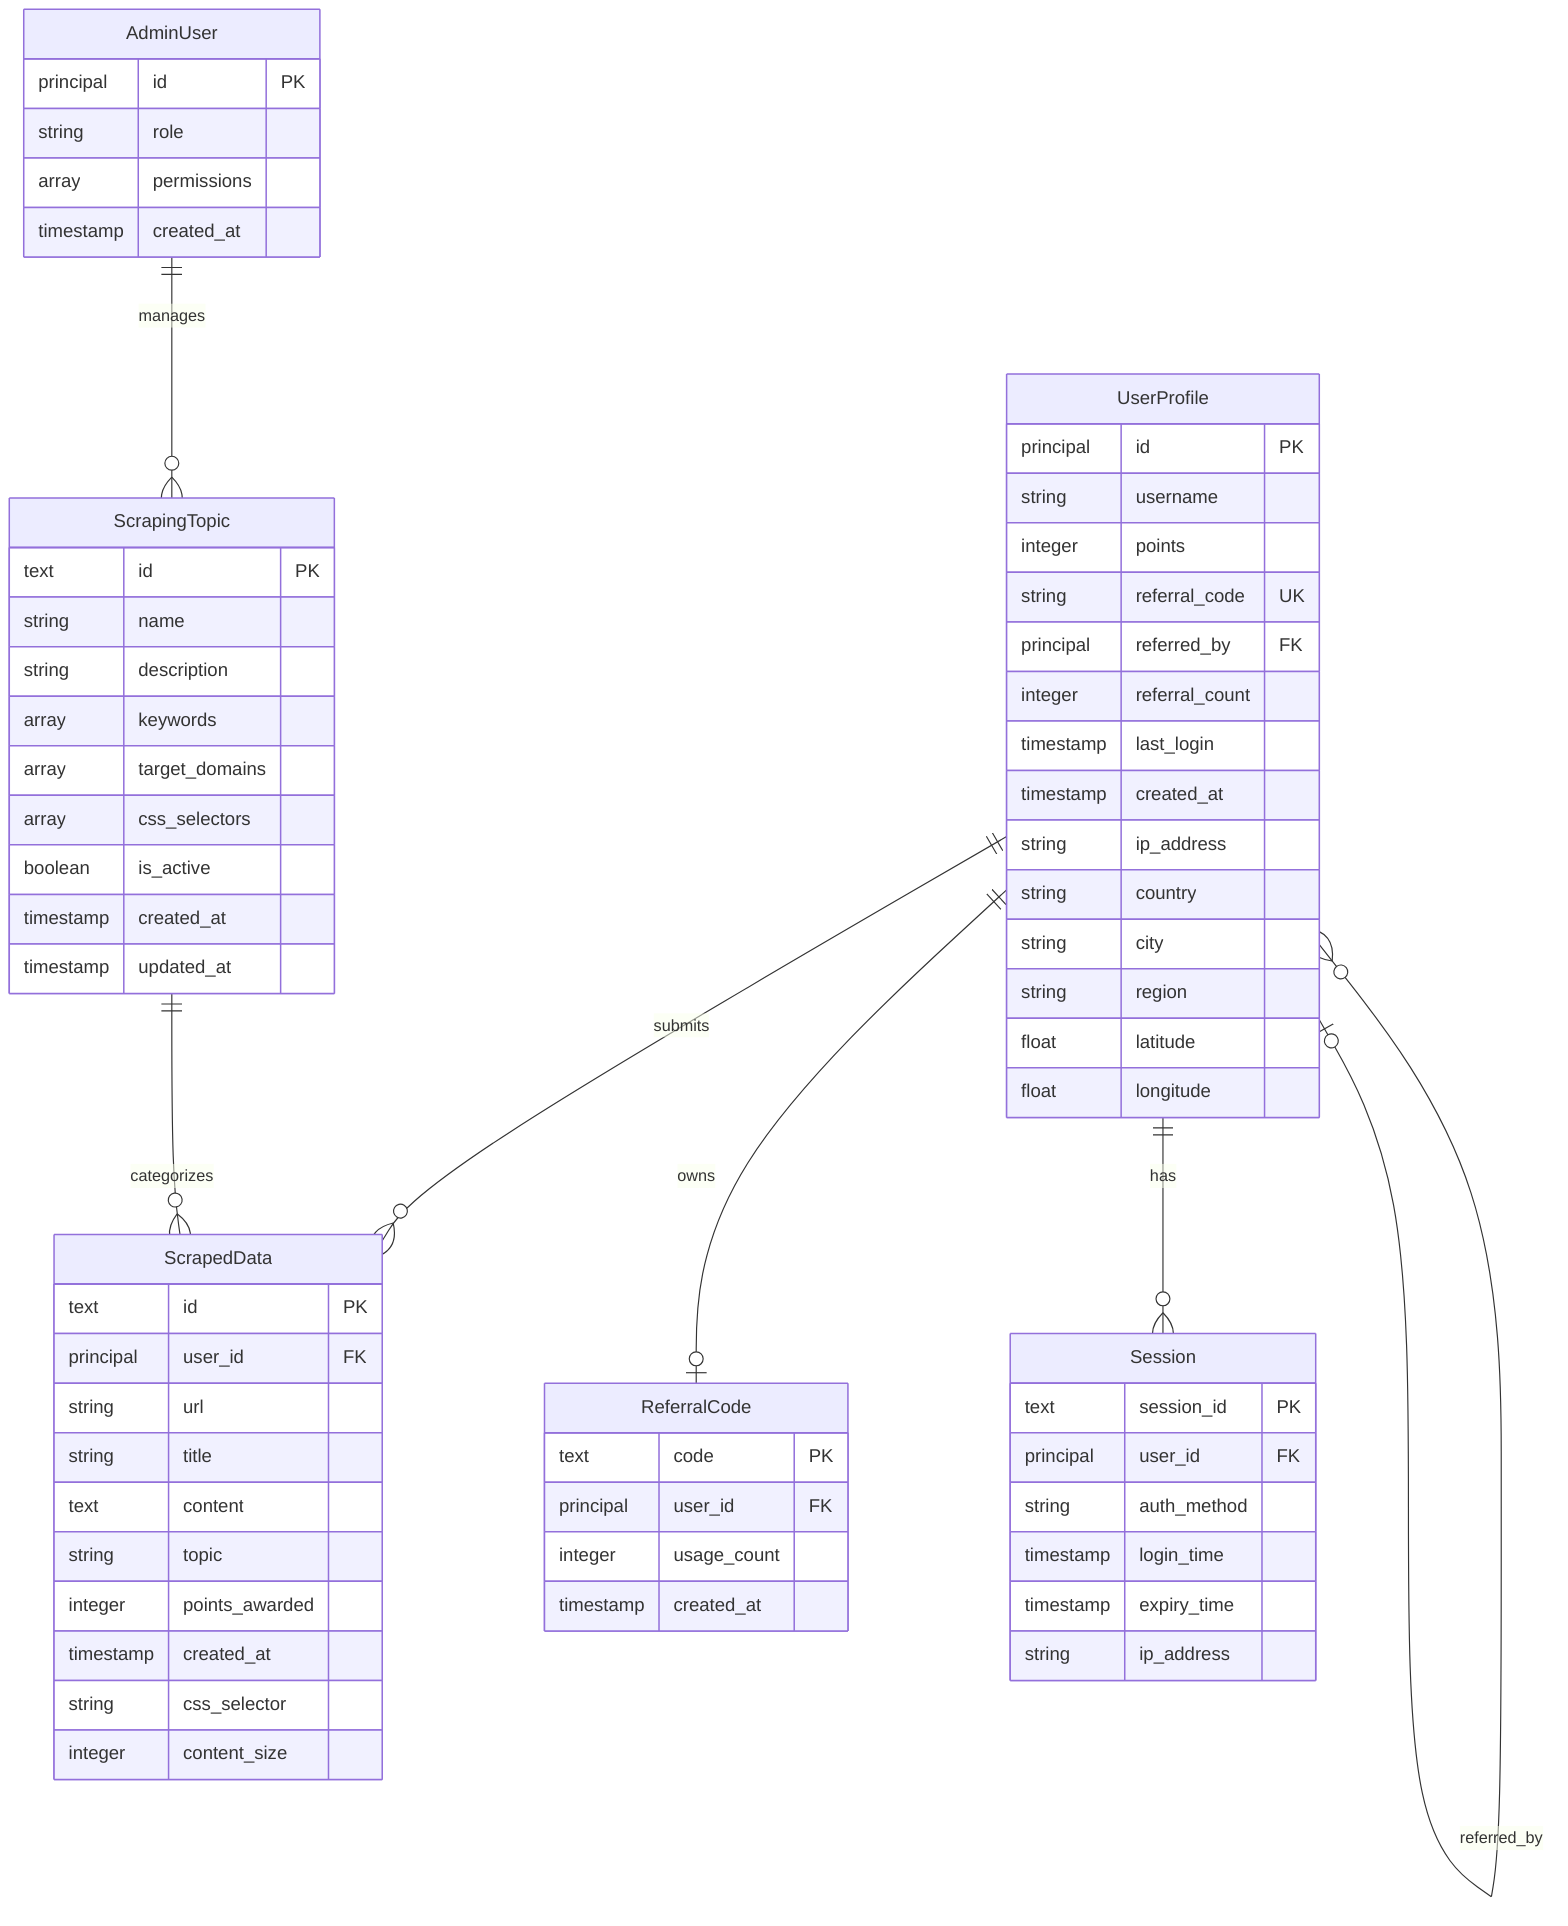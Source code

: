 erDiagram
    %% RhinoSpider Data Model v5.5.0
    
    UserProfile {
        principal id PK
        string username
        integer points
        string referral_code UK
        principal referred_by FK
        integer referral_count
        timestamp last_login
        timestamp created_at
        string ip_address
        string country
        string city
        string region
        float latitude
        float longitude
    }
    
    ScrapedData {
        text id PK
        principal user_id FK
        string url
        string title
        text content
        string topic
        integer points_awarded
        timestamp created_at
        string css_selector
        integer content_size
    }
    
    ScrapingTopic {
        text id PK
        string name
        string description
        array keywords
        array target_domains
        array css_selectors
        boolean is_active
        timestamp created_at
        timestamp updated_at
    }
    
    ReferralCode {
        text code PK
        principal user_id FK
        integer usage_count
        timestamp created_at
    }
    
    Session {
        text session_id PK
        principal user_id FK
        string auth_method
        timestamp login_time
        timestamp expiry_time
        string ip_address
    }
    
    AdminUser {
        principal id PK
        string role
        array permissions
        timestamp created_at
    }
    
    %% Relationships
    UserProfile ||--o{ ScrapedData : submits
    UserProfile ||--o| ReferralCode : owns
    UserProfile ||--o{ Session : has
    UserProfile }o--o| UserProfile : referred_by
    ScrapingTopic ||--o{ ScrapedData : categorizes
    AdminUser ||--o{ ScrapingTopic : manages